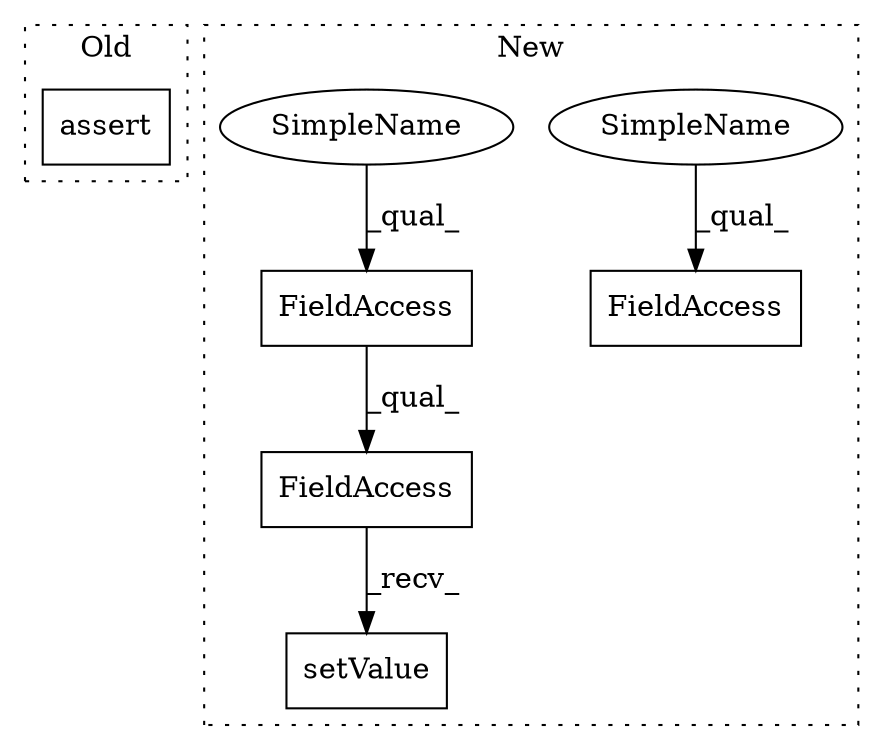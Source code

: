 digraph G {
subgraph cluster0 {
1 [label="assert" a="6" s="1485" l="7" shape="box"];
label = "Old";
style="dotted";
}
subgraph cluster1 {
2 [label="setValue" a="32" s="1940,1961" l="9,1" shape="box"];
3 [label="FieldAccess" a="22" s="1917" l="22" shape="box"];
4 [label="FieldAccess" a="22" s="1917" l="11" shape="box"];
5 [label="FieldAccess" a="22" s="2029" l="10" shape="box"];
6 [label="SimpleName" a="42" s="2029" l="4" shape="ellipse"];
7 [label="SimpleName" a="42" s="1917" l="4" shape="ellipse"];
label = "New";
style="dotted";
}
3 -> 2 [label="_recv_"];
4 -> 3 [label="_qual_"];
6 -> 5 [label="_qual_"];
7 -> 4 [label="_qual_"];
}